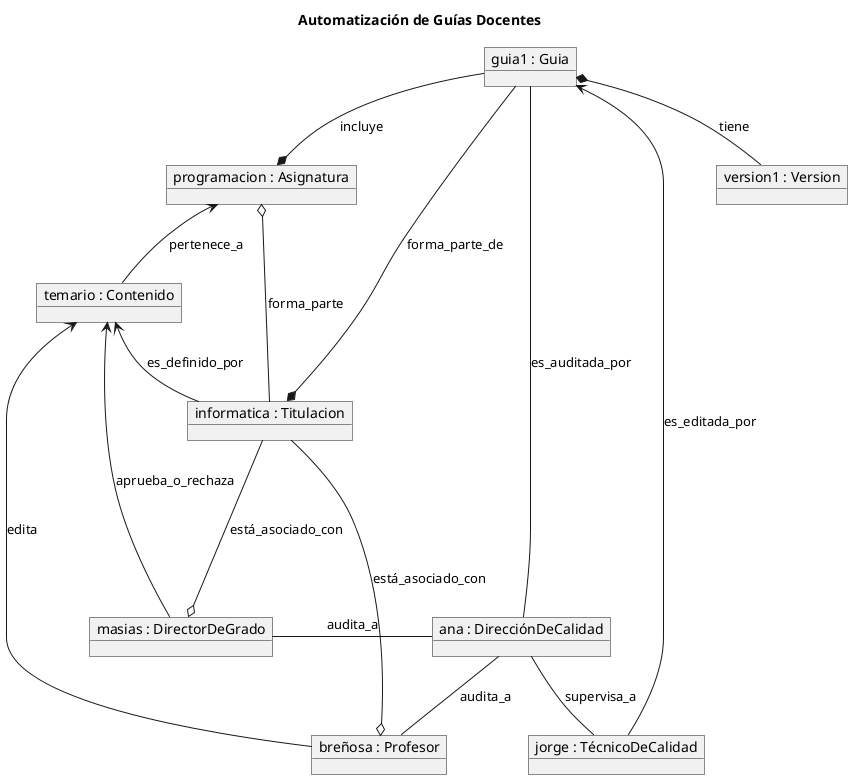 @startuml DiagramaDeObjetos
title Automatización de Guías Docentes

object "guia1 : Guia" as guia1
object "ana : DirecciónDeCalidad" as ana
object "jorge : TécnicoDeCalidad" as jorge
object "breñosa : Profesor" as breñosa
object "masias : DirectorDeGrado" as masias
object "temario : Contenido" as temario
object "informatica : Titulacion" as informatica
object "programacion : Asignatura" as programacion
object "version1 : Version" as version1

guia1 --* informatica : "forma_parte_de"
guia1 --* programacion : "incluye"

programacion <-down- temario : "pertenece_a"
programacion o-down- informatica : "forma_parte"

guia1 -down- ana : "es_auditada_por"
guia1 <-down- jorge : "es_editada_por"
guia1 *-down- version1 : "tiene"

temario <-- informatica : "es_definido_por"

ana -- jorge : "supervisa_a"
ana -- breñosa : "audita_a"
ana -l-- masias : "audita_a"

breñosa o-up-- informatica : "está_asociado_con"
masias o-up-- informatica : "está_asociado_con"

temario <- masias : "aprueba_o_rechaza"
temario <-- breñosa : "edita"

@enduml
